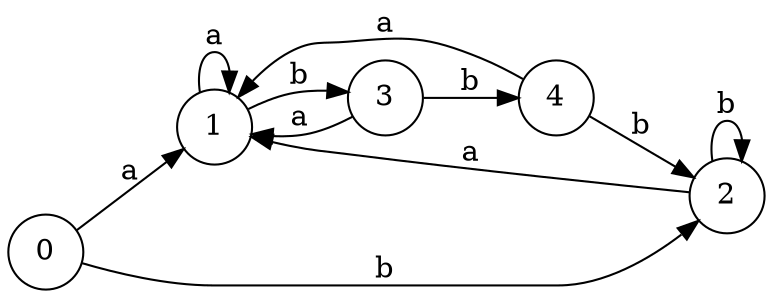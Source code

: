 digraph finite_state_machine {
	rankdir=LR size="8,5"
	node [shape=circle]
	0 -> 1 [label=a
]
	0 -> 2 [label=b
]
	1 -> 1 [label=a
]
	1 -> 3 [label=b
]
	2 -> 1 [label=a
]
	2 -> 2 [label=b
]
	3 -> 1 [label=a
]
	3 -> 4 [label=b
]
	4 -> 1 [label=a
]
	4 -> 2 [label=b
]
}
